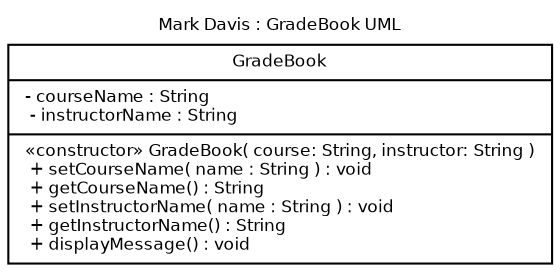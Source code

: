 digraph G {
  fontname = "Bitstream Vera Sans"
  fontsize = 8
  node [
          fontname = "Bitstream Vera Sans"
          fontsize = 8
          shape = "record"
  ]

  edge [
          fontname = "Bitstream Vera Sans"
          fontsize = 8
  ]
  labelloc="t";
  label="Mark Davis : GradeBook UML";
  Animal [
          label = "{
            GradeBook
            |
            - courseName : String\l
            - instructorName : String \l
            |
            «constructor» GradeBook( course: String, instructor: String )\l
            + setCourseName( name : String  ) : void\l
            + getCourseName() : String \l
            + setInstructorName( name : String ) : void \l
            + getInstructorName() : String\l
            + displayMessage() : void\l
          }"
  ]
}
